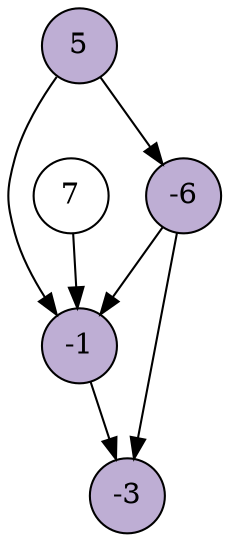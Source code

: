 digraph g {
    node[shape=circle fixedsize=true style=filled fillcolor=white colorscheme=accent8 ];

    a[label="5" pos="-1,1!" fillcolor="2"];
    b[label="-6" pos=".5,1!" fillcolor="2"];
    c[label="-1" pos=".5,-.5!" fillcolor="2"];
    e[label="7" pos="-1,-.5!"];
    f[label="-3" fillcolor="2" pos="1.5,0.25!"];
    a->b;
    b->c;
    b,c->{f};
    a,e->c;
}
